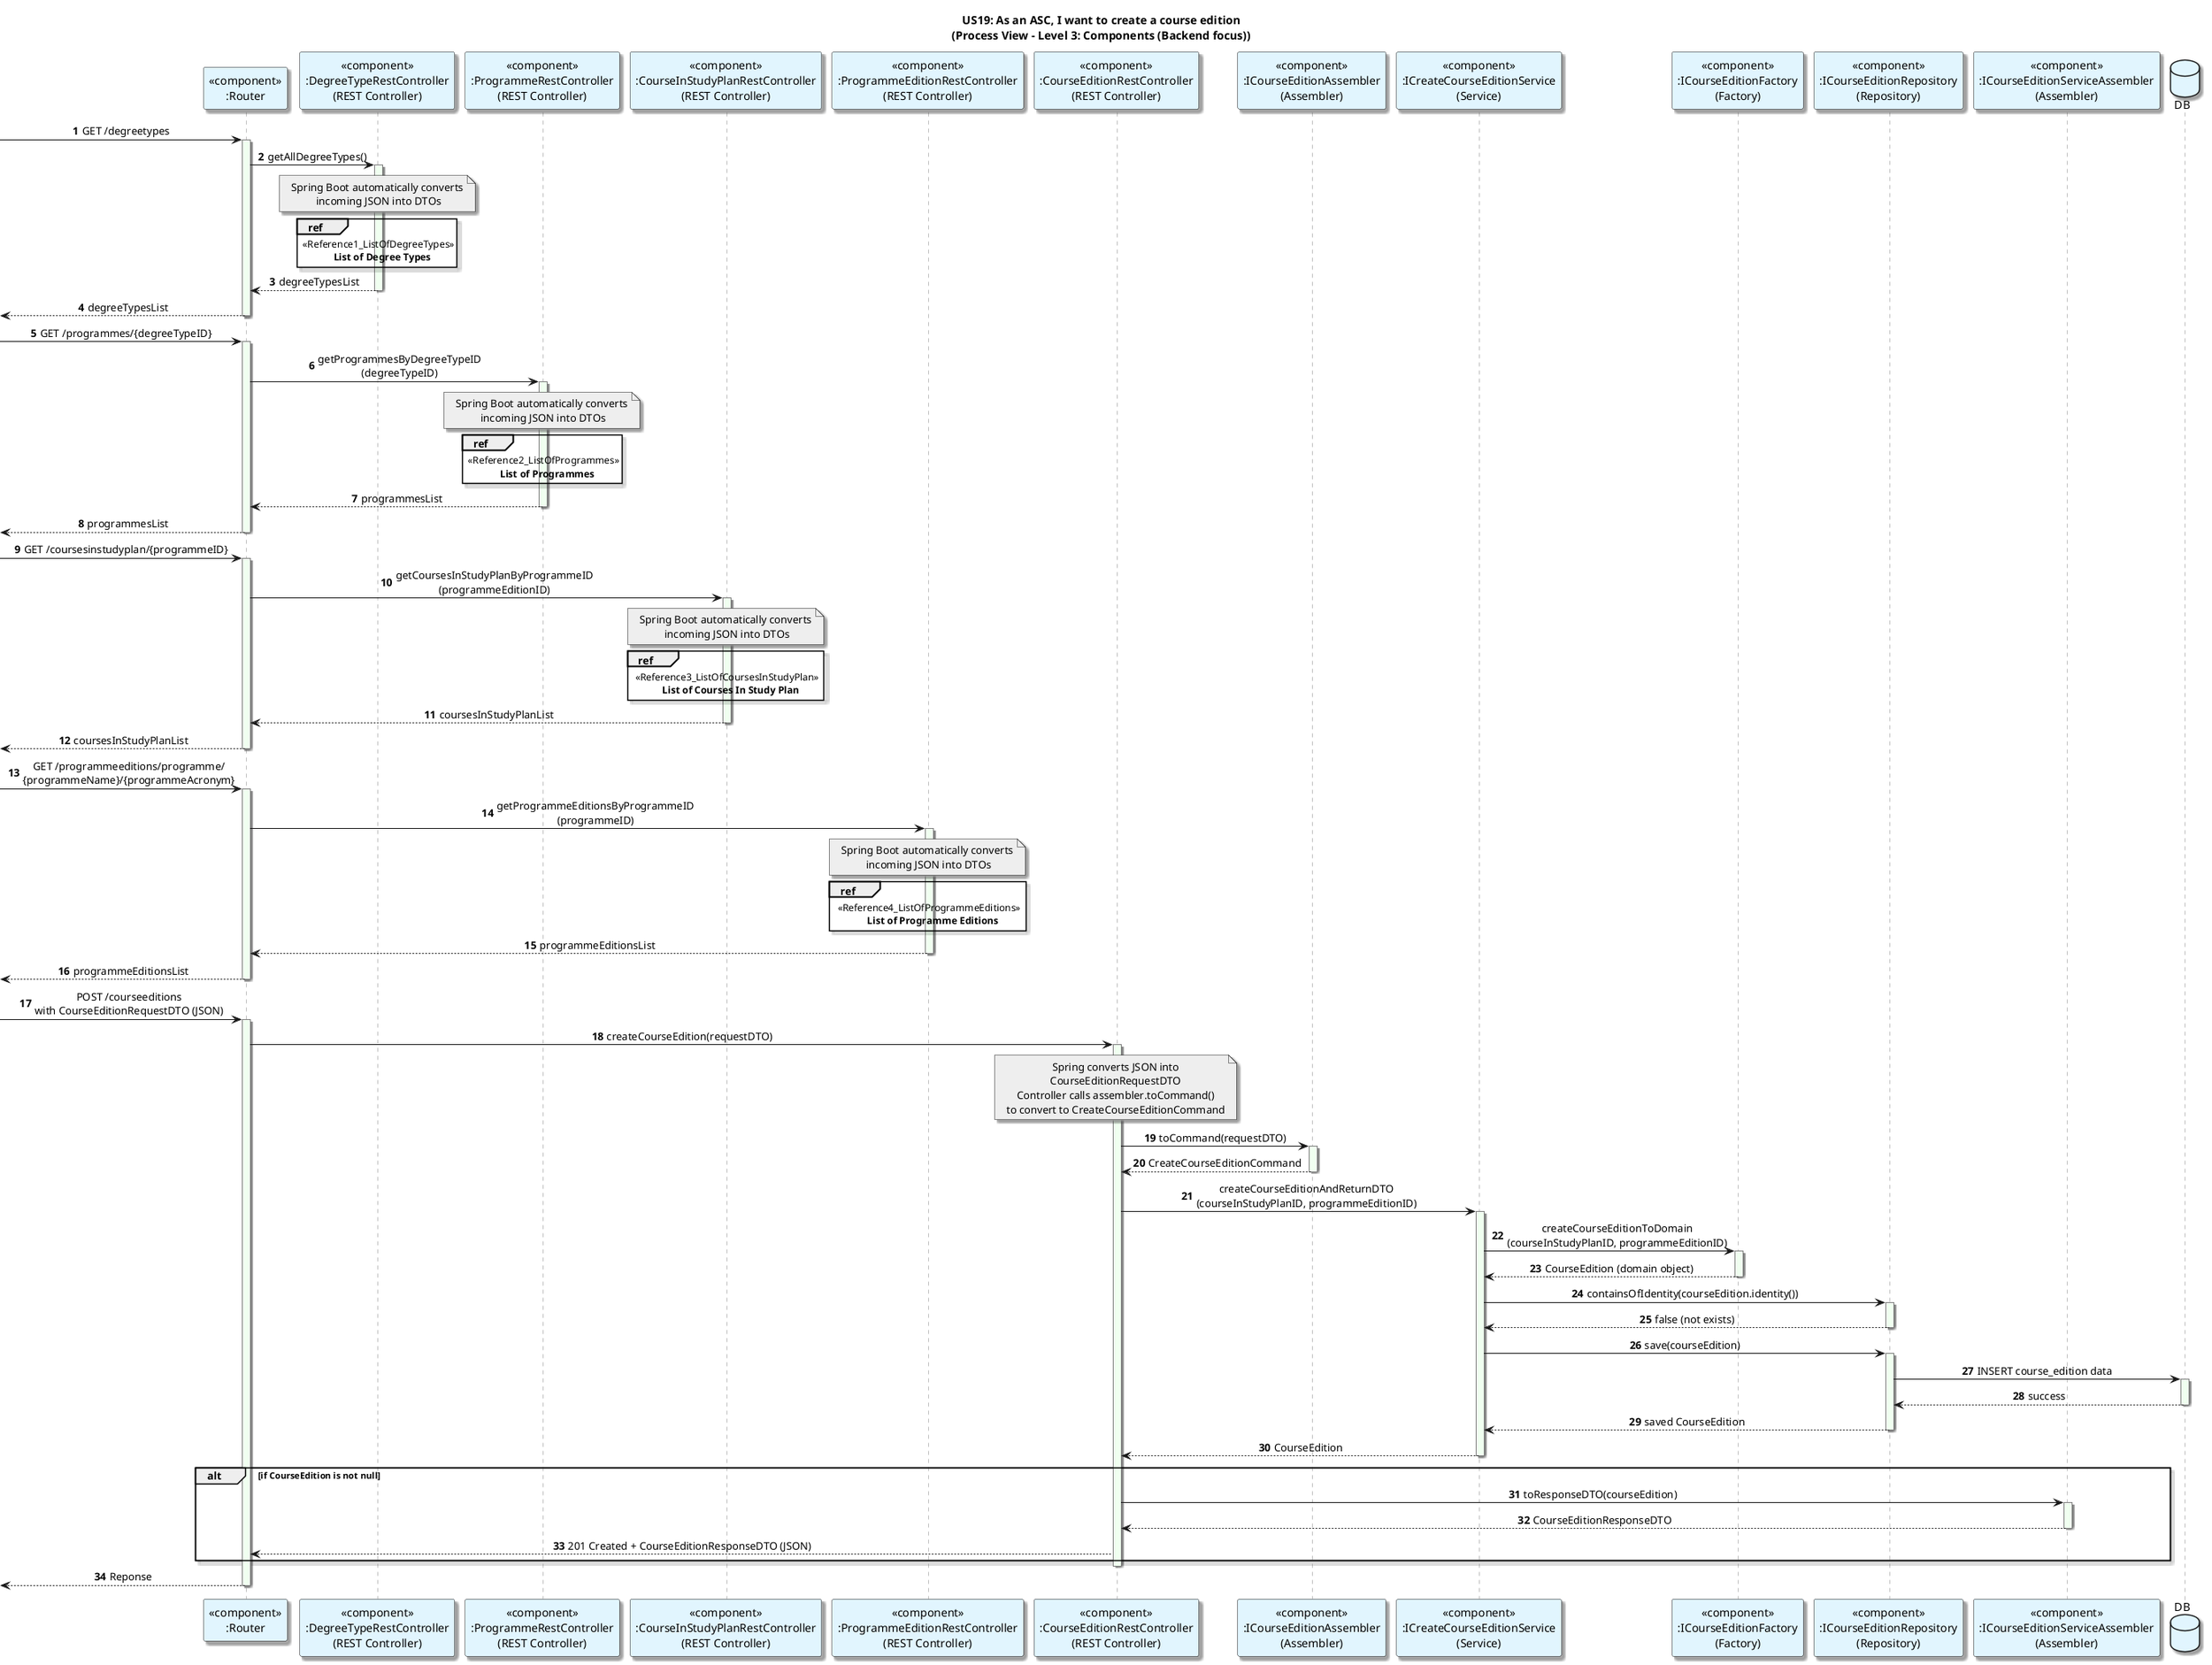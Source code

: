 @startuml
title: US19: As an ASC, I want to create a course edition\n(Process View - Level 3: Components (Backend focus))
autonumber

skinparam {
  ActivityPadding 2
  ActivityMargin 2
  BoxPadding 2
}
skinparam sequence {
    LifeLineBorderColor Grey
    LifeLineBackgroundColor HoneyDew
}
skinparam defaultTextAlignment center
skinparam shadowing true

participant "<<component>>\n:Router" as Router #E1F5FE
participant "<<component>>\n:DegreeTypeRestController\n(REST Controller)" as DegreeTypeController #E1F5FE
participant "<<component>>\n:ProgrammeRestController\n(REST Controller)" as ProgrammeController #E1F5FE
participant "<<component>>\n:CourseInStudyPlanRestController\n(REST Controller)" as CSPController #E1F5FE
participant "<<component>>\n:ProgrammeEditionRestController\n(REST Controller)" as PEController #E1F5FE
participant "<<component>>\n:CourseEditionRestController\n(REST Controller)" as Controller #E1F5FE
participant "<<component>>\n:ICourseEditionAssembler\n(Assembler)" as Assembler #E1F5FE
participant "<<component>>\n:ICreateCourseEditionService\n(Service)" as Service #E1F5FE
participant "<<component>>\n:ICourseEditionFactory\n(Factory)" as Factory #E1F5FE
participant "<<component>>\n:ICourseEditionRepository\n(Repository)" as Repository #E1F5FE
participant "<<component>>\n:ICourseEditionServiceAssembler\n(Assembler)" as SAssembler #E1F5FE

database DB as DB #E1F5FE

-> Router: GET /degreetypes
activate Router
Router -> DegreeTypeController: getAllDegreeTypes()
activate DegreeTypeController
note over DegreeTypeController #EEEEEE
Spring Boot automatically converts
 incoming JSON into DTOs
end note
ref over DegreeTypeController
<<Reference1_ListOfDegreeTypes>>
   <b>List of Degree Types</b>
end ref
DegreeTypeController --> Router: degreeTypesList
deactivate DegreeTypeController
<-- Router: degreeTypesList
deactivate Router

-> Router: GET /programmes/{degreeTypeID}
activate Router
Router -> ProgrammeController: getProgrammesByDegreeTypeID\n(degreeTypeID)
activate ProgrammeController
note over ProgrammeController #EEEEEE
Spring Boot automatically converts
 incoming JSON into DTOs
end note
ref over ProgrammeController
<<Reference2_ListOfProgrammes>>
   <b>List of Programmes</b>
end ref
ProgrammeController --> Router: programmesList
deactivate ProgrammeController
<-- Router: programmesList
deactivate Router

-> Router: GET /coursesinstudyplan/{programmeID}
activate Router
Router -> CSPController: getCoursesInStudyPlanByProgrammeID\n(programmeEditionID)
activate CSPController
note over CSPController #EEEEEE
Spring Boot automatically converts
 incoming JSON into DTOs
end note
ref over CSPController
<<Reference3_ListOfCoursesInStudyPlan>>
   <b>List of Courses In Study Plan</b>
end ref
CSPController --> Router: coursesInStudyPlanList
deactivate CSPController
<-- Router: coursesInStudyPlanList
deactivate Router

-> Router: GET /programmeeditions/programme/\n{programmeName}/{programmeAcronym}
activate Router
Router -> PEController: getProgrammeEditionsByProgrammeID\n(programmeID)
activate PEController
note over PEController #EEEEEE
Spring Boot automatically converts
 incoming JSON into DTOs
end note
ref over PEController
<<Reference4_ListOfProgrammeEditions>>
   <b>List of Programme Editions</b>
end ref
PEController --> Router: programmeEditionsList
deactivate PEController
<-- Router: programmeEditionsList
deactivate Router


-> Router: POST /courseeditions\nwith CourseEditionRequestDTO (JSON)
activate Router

Router -> Controller: createCourseEdition(requestDTO)
activate Controller

note over Controller #EEEEEE
Spring converts JSON into
CourseEditionRequestDTO
Controller calls assembler.toCommand()
to convert to CreateCourseEditionCommand
end note

Controller -> Assembler: toCommand(requestDTO)
activate Assembler
Assembler --> Controller: CreateCourseEditionCommand
deactivate Assembler



Controller -> Service: createCourseEditionAndReturnDTO\n(courseInStudyPlanID, programmeEditionID)
activate Service


Service -> Factory: createCourseEditionToDomain\n(courseInStudyPlanID, programmeEditionID)
activate Factory

Factory --> Service: CourseEdition (domain object)
deactivate Factory

Service -> Repository: containsOfIdentity(courseEdition.identity())
activate Repository
Repository --> Service: false (not exists)
deactivate Repository

Service -> Repository: save(courseEdition)
activate Repository

Repository -> DB: INSERT course_edition data
activate DB
DB --> Repository: success
deactivate DB

Repository --> Service: saved CourseEdition
deactivate Repository

Service --> Controller: CourseEdition
deactivate Service


alt if CourseEdition is not null
    Controller -> SAssembler: toResponseDTO(courseEdition)
    activate SAssembler
    SAssembler --> Controller: CourseEditionResponseDTO
    deactivate SAssembler

    Controller --> Router: 201 Created + CourseEditionResponseDTO (JSON)

end

deactivate Controller

<-- Router: Reponse
deactivate Router
@enduml

